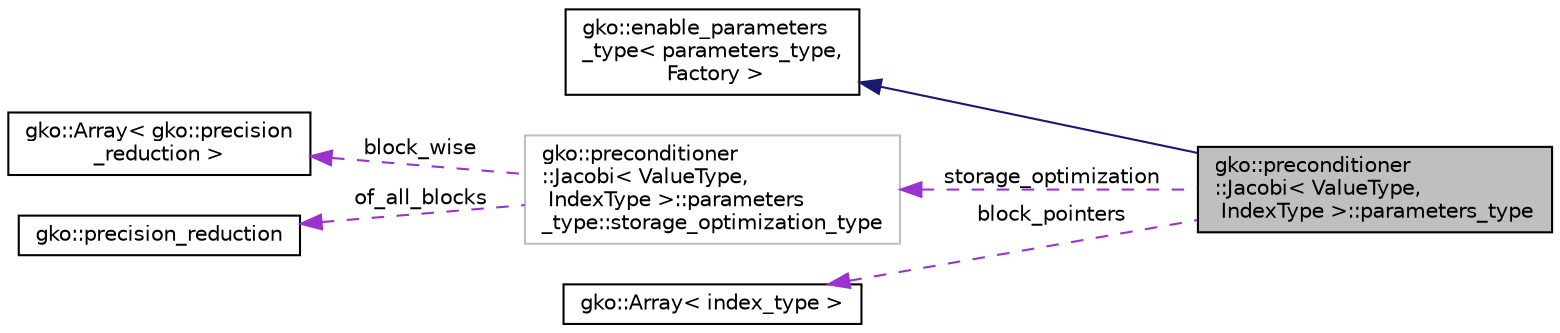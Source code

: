 digraph "gko::preconditioner::Jacobi&lt; ValueType, IndexType &gt;::parameters_type"
{
 // INTERACTIVE_SVG=YES
  edge [fontname="Helvetica",fontsize="10",labelfontname="Helvetica",labelfontsize="10"];
  node [fontname="Helvetica",fontsize="10",shape=record];
  rankdir="LR";
  Node1 [label="gko::preconditioner\l::Jacobi\< ValueType,\l IndexType \>::parameters_type",height=0.2,width=0.4,color="black", fillcolor="grey75", style="filled", fontcolor="black"];
  Node2 -> Node1 [dir="back",color="midnightblue",fontsize="10",style="solid",fontname="Helvetica"];
  Node2 [label="gko::enable_parameters\l_type\< parameters_type,\l Factory \>",height=0.2,width=0.4,color="black", fillcolor="white", style="filled",URL="$structgko_1_1enable__parameters__type.html"];
  Node3 -> Node1 [dir="back",color="darkorchid3",fontsize="10",style="dashed",label=" storage_optimization" ,fontname="Helvetica"];
  Node3 [label="gko::preconditioner\l::Jacobi\< ValueType,\l IndexType \>::parameters\l_type::storage_optimization_type",height=0.2,width=0.4,color="grey75", fillcolor="white", style="filled"];
  Node4 -> Node3 [dir="back",color="darkorchid3",fontsize="10",style="dashed",label=" block_wise" ,fontname="Helvetica"];
  Node4 [label="gko::Array\< gko::precision\l_reduction \>",height=0.2,width=0.4,color="black", fillcolor="white", style="filled",URL="$classgko_1_1Array.html"];
  Node5 -> Node3 [dir="back",color="darkorchid3",fontsize="10",style="dashed",label=" of_all_blocks" ,fontname="Helvetica"];
  Node5 [label="gko::precision_reduction",height=0.2,width=0.4,color="black", fillcolor="white", style="filled",URL="$classgko_1_1precision__reduction.html",tooltip="This class is used to encode storage precisions of low precision algorithms. "];
  Node6 -> Node1 [dir="back",color="darkorchid3",fontsize="10",style="dashed",label=" block_pointers" ,fontname="Helvetica"];
  Node6 [label="gko::Array\< index_type \>",height=0.2,width=0.4,color="black", fillcolor="white", style="filled",URL="$classgko_1_1Array.html"];
}

